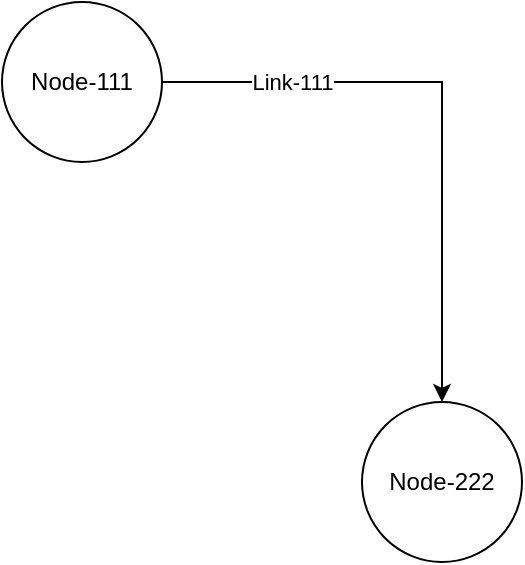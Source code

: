 <mxfile compressed="false" version="20.8.16" type="device" pages="2">
  <diagram id="id-diagram-page-1" name="Page-1">
    <mxGraphModel dx="1584" dy="498" grid="1" gridSize="10" guides="1" tooltips="1" connect="1" arrows="1" fold="1" page="1" pageScale="1" pageWidth="850" pageHeight="1100" math="0" shadow="0">
      <root>
        <mxCell id="0" />
        <mxCell id="1" parent="0" />
        <object label="Node-111" a="1" b="2" id="id-node-111">
          <mxCell style="ellipse;whiteSpace=wrap;html=1;aspect=fixed;" parent="1" vertex="1">
            <mxGeometry x="280" y="170" width="80" height="80" as="geometry" />
          </mxCell>
        </object>
        <object label="" c="3" d="4" link="foobar.com" id="id-link-111">
          <mxCell style="edgeStyle=orthogonalEdgeStyle;rounded=0;orthogonalLoop=1;jettySize=auto;html=1;exitX=1;exitY=0.5;exitDx=0;exitDy=0;entryX=0.5;entryY=0;entryDx=0;entryDy=0;" parent="1" source="id-node-111" target="id-node-222" edge="1">
            <mxGeometry relative="1" as="geometry" />
          </mxCell>
        </object>
        <mxCell id="id-link-111-label" value="Link-111" style="edgeLabel;html=1;align=center;verticalAlign=middle;resizable=0;points=[];" parent="id-link-111" vertex="1" connectable="0">
          <mxGeometry x="-0.613" y="-5" relative="1" as="geometry">
            <mxPoint x="7" y="-5" as="offset" />
          </mxGeometry>
        </mxCell>
      <object id="id-node-222" label="Node-222">
    <mxCell style="ellipse;whiteSpace=wrap;html=1;aspect=fixed;" parent="1" vertex="1">
          <mxGeometry x="460" y="370" width="80" height="80" as="geometry" />
        </mxCell>
        </object></root>
    </mxGraphModel>
  </diagram>
  <diagram id="id-diagram-page-2" name="Page-2">
    <mxGraphModel dx="1102" dy="993" grid="1" gridSize="10" guides="1" tooltips="1" connect="1" arrows="1" fold="1" page="1" pageScale="1" pageWidth="850" pageHeight="1100" math="0" shadow="0">
      <root>
        <mxCell id="0" />
        <mxCell id="1" parent="0" />
        <mxCell id="id-link-444-label" value="Link-444" style="edgeLabel;html=1;align=center;verticalAlign=middle;resizable=0;points=[];" vertex="1" connectable="0" parent="id-link-444">
          <mxGeometry x="0.447" y="-1" relative="1" as="geometry">
            <mxPoint as="offset" />
          </mxGeometry>
        </mxCell>
        <object label="Node-333" a="111" b="222" id="id-node-333">
          <mxCell style="ellipse;whiteSpace=wrap;html=1;aspect=fixed;" vertex="1" parent="1">
            <mxGeometry x="280" y="170" width="80" height="80" as="geometry" />
          </mxCell>
        </object>
        <object label="" c="333" d="444" id="id-link-333">
          <mxCell style="edgeStyle=orthogonalEdgeStyle;rounded=0;orthogonalLoop=1;jettySize=auto;html=1;exitX=1;exitY=0.5;exitDx=0;exitDy=0;entryX=0.5;entryY=0;entryDx=0;entryDy=0;" edge="1" parent="1" source="id-node-333" target="id-node-444">
            <mxGeometry relative="1" as="geometry" />
          </mxCell>
        </object>
        <mxCell id="id-link-333-label" value="Link-333" style="edgeLabel;html=1;align=center;verticalAlign=middle;resizable=0;points=[];" vertex="1" connectable="0" parent="id-link-333">
          <mxGeometry x="-0.613" y="-5" relative="1" as="geometry">
            <mxPoint x="7" y="-5" as="offset" />
          </mxGeometry>
        </mxCell>
      <object id="id-link-444">
    <mxCell style="edgeStyle=orthogonalEdgeStyle;rounded=0;orthogonalLoop=1;jettySize=auto;html=1;exitX=0.5;exitY=1;exitDx=0;exitDy=0;entryX=0;entryY=0.5;entryDx=0;entryDy=0;" edge="1" parent="1" source="id-node-333" target="id-node-444">
          <mxGeometry relative="1" as="geometry" />
        </mxCell>
        </object><object id="id-node-444" label="Node-444">
    <mxCell style="ellipse;whiteSpace=wrap;html=1;aspect=fixed;" vertex="1" parent="1">
          <mxGeometry x="460" y="370" width="80" height="80" as="geometry" />
        </mxCell>
        </object></root>
    </mxGraphModel>
  </diagram>
</mxfile>